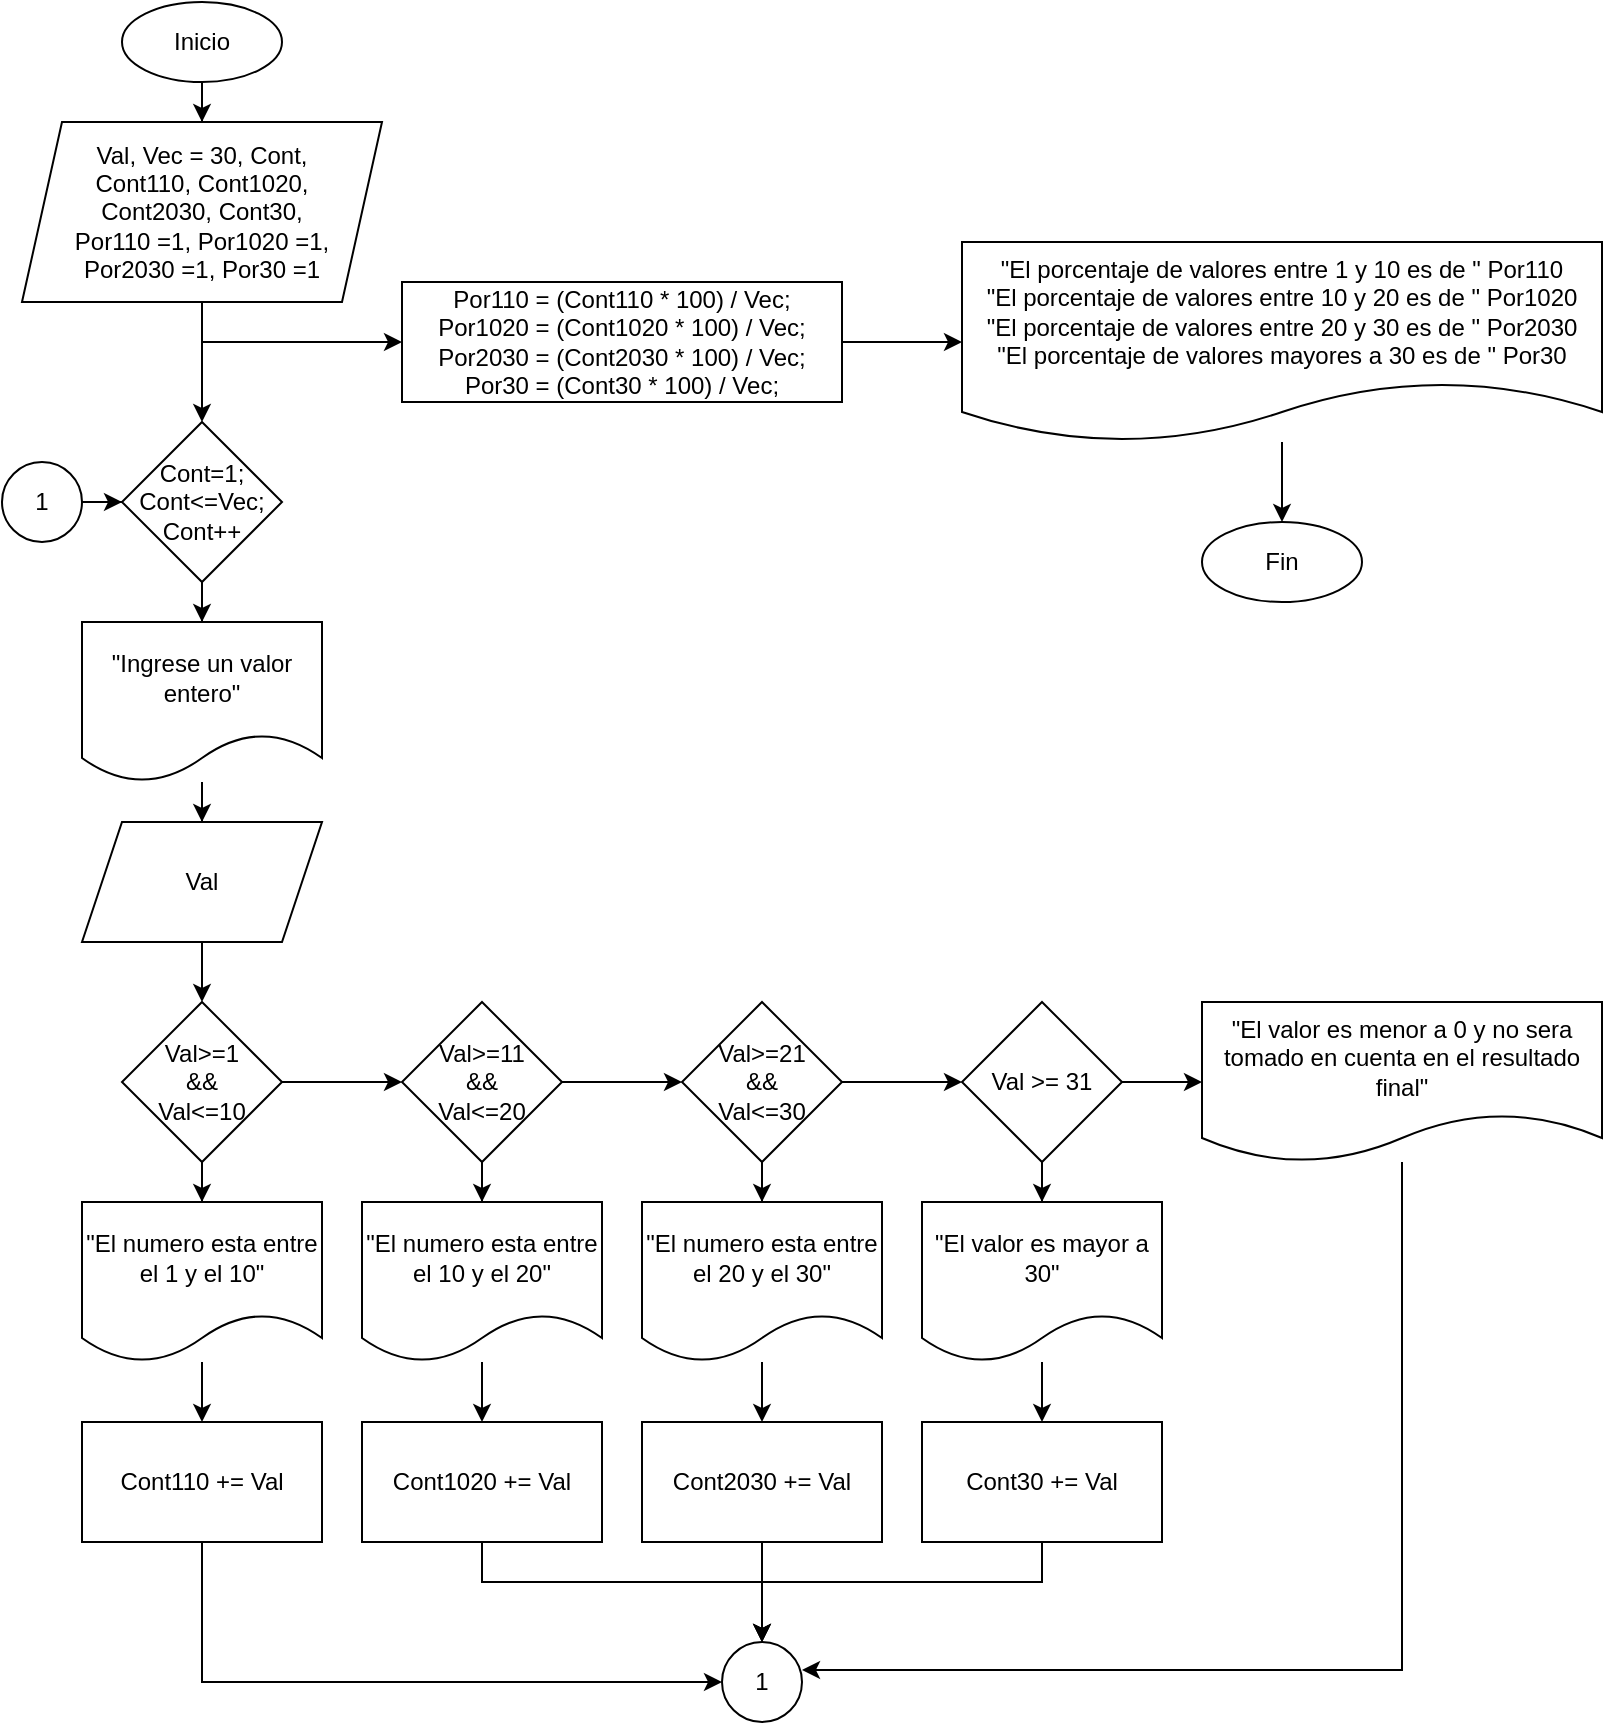 <mxfile version="21.2.1" type="device">
  <diagram name="Page-1" id="ocAYI9pDW4dQGQofCPlS">
    <mxGraphModel dx="712" dy="835" grid="1" gridSize="10" guides="1" tooltips="1" connect="1" arrows="1" fold="1" page="1" pageScale="1" pageWidth="850" pageHeight="1100" math="0" shadow="0">
      <root>
        <mxCell id="0" />
        <mxCell id="1" parent="0" />
        <mxCell id="CUhzHair_5yWuqLiZI36-3" value="" style="edgeStyle=orthogonalEdgeStyle;rounded=0;orthogonalLoop=1;jettySize=auto;html=1;" parent="1" source="CUhzHair_5yWuqLiZI36-4" target="CUhzHair_5yWuqLiZI36-6" edge="1">
          <mxGeometry relative="1" as="geometry" />
        </mxCell>
        <mxCell id="CUhzHair_5yWuqLiZI36-4" value="Inicio" style="ellipse;whiteSpace=wrap;html=1;" parent="1" vertex="1">
          <mxGeometry x="100" y="10" width="80" height="40" as="geometry" />
        </mxCell>
        <mxCell id="CUhzHair_5yWuqLiZI36-5" value="" style="edgeStyle=orthogonalEdgeStyle;rounded=0;orthogonalLoop=1;jettySize=auto;html=1;" parent="1" source="CUhzHair_5yWuqLiZI36-6" target="CUhzHair_5yWuqLiZI36-8" edge="1">
          <mxGeometry relative="1" as="geometry" />
        </mxCell>
        <mxCell id="CUhzHair_5yWuqLiZI36-6" value="Val, Vec = 30, Cont,&lt;br&gt;Cont110, Cont1020, &lt;br&gt;Cont2030, Cont30,&lt;br&gt;Por110 =1, Por1020 =1,&lt;br&gt;Por2030 =1, Por30 =1" style="shape=parallelogram;perimeter=parallelogramPerimeter;whiteSpace=wrap;html=1;fixedSize=1;" parent="1" vertex="1">
          <mxGeometry x="50" y="70" width="180" height="90" as="geometry" />
        </mxCell>
        <mxCell id="CUhzHair_5yWuqLiZI36-7" value="" style="edgeStyle=orthogonalEdgeStyle;rounded=0;orthogonalLoop=1;jettySize=auto;html=1;" parent="1" source="CUhzHair_5yWuqLiZI36-8" target="CUhzHair_5yWuqLiZI36-10" edge="1">
          <mxGeometry relative="1" as="geometry" />
        </mxCell>
        <mxCell id="CUhzHair_5yWuqLiZI36-8" value="Cont=1;&lt;br&gt;Cont&amp;lt;=Vec;&lt;br&gt;Cont++" style="rhombus;whiteSpace=wrap;html=1;" parent="1" vertex="1">
          <mxGeometry x="100" y="220" width="80" height="80" as="geometry" />
        </mxCell>
        <mxCell id="CUhzHair_5yWuqLiZI36-9" value="" style="edgeStyle=orthogonalEdgeStyle;rounded=0;orthogonalLoop=1;jettySize=auto;html=1;" parent="1" source="CUhzHair_5yWuqLiZI36-10" target="CUhzHair_5yWuqLiZI36-12" edge="1">
          <mxGeometry relative="1" as="geometry" />
        </mxCell>
        <mxCell id="CUhzHair_5yWuqLiZI36-10" value="&quot;Ingrese un valor&lt;br&gt;entero&quot;" style="shape=document;whiteSpace=wrap;html=1;boundedLbl=1;" parent="1" vertex="1">
          <mxGeometry x="80" y="320" width="120" height="80" as="geometry" />
        </mxCell>
        <mxCell id="CUhzHair_5yWuqLiZI36-11" value="" style="edgeStyle=orthogonalEdgeStyle;rounded=0;orthogonalLoop=1;jettySize=auto;html=1;" parent="1" source="CUhzHair_5yWuqLiZI36-12" edge="1">
          <mxGeometry relative="1" as="geometry">
            <mxPoint x="140" y="510" as="targetPoint" />
          </mxGeometry>
        </mxCell>
        <mxCell id="CUhzHair_5yWuqLiZI36-12" value="Val" style="shape=parallelogram;perimeter=parallelogramPerimeter;whiteSpace=wrap;html=1;fixedSize=1;" parent="1" vertex="1">
          <mxGeometry x="80" y="420" width="120" height="60" as="geometry" />
        </mxCell>
        <mxCell id="CUhzHair_5yWuqLiZI36-14" value="" style="edgeStyle=orthogonalEdgeStyle;rounded=0;orthogonalLoop=1;jettySize=auto;html=1;entryX=0;entryY=0.5;entryDx=0;entryDy=0;" parent="1" edge="1">
          <mxGeometry relative="1" as="geometry">
            <mxPoint x="240" y="180" as="targetPoint" />
            <mxPoint x="140" y="180" as="sourcePoint" />
          </mxGeometry>
        </mxCell>
        <mxCell id="CUhzHair_5yWuqLiZI36-27" value="Fin" style="ellipse;whiteSpace=wrap;html=1;" parent="1" vertex="1">
          <mxGeometry x="640" y="270" width="80" height="40" as="geometry" />
        </mxCell>
        <mxCell id="zJRK8sMUYYJQOt4oljLq-11" value="" style="edgeStyle=orthogonalEdgeStyle;rounded=0;orthogonalLoop=1;jettySize=auto;html=1;" edge="1" parent="1" source="zJRK8sMUYYJQOt4oljLq-10" target="CUhzHair_5yWuqLiZI36-8">
          <mxGeometry relative="1" as="geometry" />
        </mxCell>
        <mxCell id="zJRK8sMUYYJQOt4oljLq-10" value="1" style="ellipse;whiteSpace=wrap;html=1;aspect=fixed;" vertex="1" parent="1">
          <mxGeometry x="40" y="240" width="40" height="40" as="geometry" />
        </mxCell>
        <mxCell id="zJRK8sMUYYJQOt4oljLq-12" value="1" style="ellipse;whiteSpace=wrap;html=1;aspect=fixed;" vertex="1" parent="1">
          <mxGeometry x="400" y="830" width="40" height="40" as="geometry" />
        </mxCell>
        <mxCell id="zJRK8sMUYYJQOt4oljLq-41" value="" style="edgeStyle=orthogonalEdgeStyle;rounded=0;orthogonalLoop=1;jettySize=auto;html=1;" edge="1" parent="1" source="zJRK8sMUYYJQOt4oljLq-39" target="zJRK8sMUYYJQOt4oljLq-40">
          <mxGeometry relative="1" as="geometry" />
        </mxCell>
        <mxCell id="zJRK8sMUYYJQOt4oljLq-49" value="" style="edgeStyle=orthogonalEdgeStyle;rounded=0;orthogonalLoop=1;jettySize=auto;html=1;" edge="1" parent="1" source="zJRK8sMUYYJQOt4oljLq-39" target="zJRK8sMUYYJQOt4oljLq-43">
          <mxGeometry relative="1" as="geometry" />
        </mxCell>
        <mxCell id="zJRK8sMUYYJQOt4oljLq-39" value="Val&amp;gt;=1&lt;br&gt;&amp;amp;&amp;amp;&lt;br&gt;Val&amp;lt;=10" style="rhombus;whiteSpace=wrap;html=1;" vertex="1" parent="1">
          <mxGeometry x="100" y="510" width="80" height="80" as="geometry" />
        </mxCell>
        <mxCell id="zJRK8sMUYYJQOt4oljLq-46" value="" style="edgeStyle=orthogonalEdgeStyle;rounded=0;orthogonalLoop=1;jettySize=auto;html=1;" edge="1" parent="1" source="zJRK8sMUYYJQOt4oljLq-40" target="zJRK8sMUYYJQOt4oljLq-45">
          <mxGeometry relative="1" as="geometry" />
        </mxCell>
        <mxCell id="zJRK8sMUYYJQOt4oljLq-40" value="&quot;El numero esta entre el 1 y el 10&quot;" style="shape=document;whiteSpace=wrap;html=1;boundedLbl=1;" vertex="1" parent="1">
          <mxGeometry x="80" y="610" width="120" height="80" as="geometry" />
        </mxCell>
        <mxCell id="zJRK8sMUYYJQOt4oljLq-42" value="" style="edgeStyle=orthogonalEdgeStyle;rounded=0;orthogonalLoop=1;jettySize=auto;html=1;" edge="1" parent="1" source="zJRK8sMUYYJQOt4oljLq-43" target="zJRK8sMUYYJQOt4oljLq-44">
          <mxGeometry relative="1" as="geometry" />
        </mxCell>
        <mxCell id="zJRK8sMUYYJQOt4oljLq-55" value="" style="edgeStyle=orthogonalEdgeStyle;rounded=0;orthogonalLoop=1;jettySize=auto;html=1;" edge="1" parent="1" source="zJRK8sMUYYJQOt4oljLq-43" target="zJRK8sMUYYJQOt4oljLq-51">
          <mxGeometry relative="1" as="geometry" />
        </mxCell>
        <mxCell id="zJRK8sMUYYJQOt4oljLq-43" value="Val&amp;gt;=11&lt;br&gt;&amp;amp;&amp;amp;&lt;br&gt;Val&amp;lt;=20" style="rhombus;whiteSpace=wrap;html=1;" vertex="1" parent="1">
          <mxGeometry x="240" y="510" width="80" height="80" as="geometry" />
        </mxCell>
        <mxCell id="zJRK8sMUYYJQOt4oljLq-48" value="" style="edgeStyle=orthogonalEdgeStyle;rounded=0;orthogonalLoop=1;jettySize=auto;html=1;" edge="1" parent="1" source="zJRK8sMUYYJQOt4oljLq-44" target="zJRK8sMUYYJQOt4oljLq-47">
          <mxGeometry relative="1" as="geometry" />
        </mxCell>
        <mxCell id="zJRK8sMUYYJQOt4oljLq-44" value="&quot;El numero esta entre el 10 y el 20&quot;" style="shape=document;whiteSpace=wrap;html=1;boundedLbl=1;" vertex="1" parent="1">
          <mxGeometry x="220" y="610" width="120" height="80" as="geometry" />
        </mxCell>
        <mxCell id="zJRK8sMUYYJQOt4oljLq-70" value="" style="edgeStyle=orthogonalEdgeStyle;rounded=0;orthogonalLoop=1;jettySize=auto;html=1;entryX=0;entryY=0.5;entryDx=0;entryDy=0;" edge="1" parent="1" source="zJRK8sMUYYJQOt4oljLq-45" target="zJRK8sMUYYJQOt4oljLq-12">
          <mxGeometry relative="1" as="geometry">
            <mxPoint x="140" y="860" as="targetPoint" />
            <Array as="points">
              <mxPoint x="140" y="850" />
            </Array>
          </mxGeometry>
        </mxCell>
        <mxCell id="zJRK8sMUYYJQOt4oljLq-45" value="Cont110 += Val" style="rounded=0;whiteSpace=wrap;html=1;" vertex="1" parent="1">
          <mxGeometry x="80" y="720" width="120" height="60" as="geometry" />
        </mxCell>
        <mxCell id="zJRK8sMUYYJQOt4oljLq-66" value="" style="edgeStyle=orthogonalEdgeStyle;rounded=0;orthogonalLoop=1;jettySize=auto;html=1;entryX=0.5;entryY=0;entryDx=0;entryDy=0;" edge="1" parent="1" source="zJRK8sMUYYJQOt4oljLq-47" target="zJRK8sMUYYJQOt4oljLq-12">
          <mxGeometry relative="1" as="geometry">
            <mxPoint x="280" y="860" as="targetPoint" />
            <Array as="points">
              <mxPoint x="280" y="800" />
              <mxPoint x="420" y="800" />
            </Array>
          </mxGeometry>
        </mxCell>
        <mxCell id="zJRK8sMUYYJQOt4oljLq-47" value="Cont1020 += Val" style="rounded=0;whiteSpace=wrap;html=1;" vertex="1" parent="1">
          <mxGeometry x="220" y="720" width="120" height="60" as="geometry" />
        </mxCell>
        <mxCell id="zJRK8sMUYYJQOt4oljLq-50" value="" style="edgeStyle=orthogonalEdgeStyle;rounded=0;orthogonalLoop=1;jettySize=auto;html=1;" edge="1" parent="1" source="zJRK8sMUYYJQOt4oljLq-51" target="zJRK8sMUYYJQOt4oljLq-53">
          <mxGeometry relative="1" as="geometry" />
        </mxCell>
        <mxCell id="zJRK8sMUYYJQOt4oljLq-61" value="" style="edgeStyle=orthogonalEdgeStyle;rounded=0;orthogonalLoop=1;jettySize=auto;html=1;" edge="1" parent="1" source="zJRK8sMUYYJQOt4oljLq-51" target="zJRK8sMUYYJQOt4oljLq-57">
          <mxGeometry relative="1" as="geometry" />
        </mxCell>
        <mxCell id="zJRK8sMUYYJQOt4oljLq-51" value="Val&amp;gt;=21&lt;br&gt;&amp;amp;&amp;amp;&lt;br&gt;Val&amp;lt;=30" style="rhombus;whiteSpace=wrap;html=1;" vertex="1" parent="1">
          <mxGeometry x="380" y="510" width="80" height="80" as="geometry" />
        </mxCell>
        <mxCell id="zJRK8sMUYYJQOt4oljLq-52" value="" style="edgeStyle=orthogonalEdgeStyle;rounded=0;orthogonalLoop=1;jettySize=auto;html=1;" edge="1" parent="1" source="zJRK8sMUYYJQOt4oljLq-53" target="zJRK8sMUYYJQOt4oljLq-54">
          <mxGeometry relative="1" as="geometry" />
        </mxCell>
        <mxCell id="zJRK8sMUYYJQOt4oljLq-53" value="&quot;El numero esta entre el 20 y el 30&quot;" style="shape=document;whiteSpace=wrap;html=1;boundedLbl=1;" vertex="1" parent="1">
          <mxGeometry x="360" y="610" width="120" height="80" as="geometry" />
        </mxCell>
        <mxCell id="zJRK8sMUYYJQOt4oljLq-64" value="" style="edgeStyle=orthogonalEdgeStyle;rounded=0;orthogonalLoop=1;jettySize=auto;html=1;" edge="1" parent="1" source="zJRK8sMUYYJQOt4oljLq-54" target="zJRK8sMUYYJQOt4oljLq-12">
          <mxGeometry relative="1" as="geometry" />
        </mxCell>
        <mxCell id="zJRK8sMUYYJQOt4oljLq-54" value="Cont2030 += Val" style="rounded=0;whiteSpace=wrap;html=1;" vertex="1" parent="1">
          <mxGeometry x="360" y="720" width="120" height="60" as="geometry" />
        </mxCell>
        <mxCell id="zJRK8sMUYYJQOt4oljLq-56" value="" style="edgeStyle=orthogonalEdgeStyle;rounded=0;orthogonalLoop=1;jettySize=auto;html=1;" edge="1" parent="1" source="zJRK8sMUYYJQOt4oljLq-57" target="zJRK8sMUYYJQOt4oljLq-59">
          <mxGeometry relative="1" as="geometry" />
        </mxCell>
        <mxCell id="zJRK8sMUYYJQOt4oljLq-63" value="" style="edgeStyle=orthogonalEdgeStyle;rounded=0;orthogonalLoop=1;jettySize=auto;html=1;" edge="1" parent="1" source="zJRK8sMUYYJQOt4oljLq-57" target="zJRK8sMUYYJQOt4oljLq-62">
          <mxGeometry relative="1" as="geometry" />
        </mxCell>
        <mxCell id="zJRK8sMUYYJQOt4oljLq-57" value="Val &amp;gt;= 31" style="rhombus;whiteSpace=wrap;html=1;" vertex="1" parent="1">
          <mxGeometry x="520" y="510" width="80" height="80" as="geometry" />
        </mxCell>
        <mxCell id="zJRK8sMUYYJQOt4oljLq-58" value="" style="edgeStyle=orthogonalEdgeStyle;rounded=0;orthogonalLoop=1;jettySize=auto;html=1;" edge="1" parent="1" source="zJRK8sMUYYJQOt4oljLq-59" target="zJRK8sMUYYJQOt4oljLq-60">
          <mxGeometry relative="1" as="geometry" />
        </mxCell>
        <mxCell id="zJRK8sMUYYJQOt4oljLq-59" value="&quot;El valor es mayor a 30&quot;" style="shape=document;whiteSpace=wrap;html=1;boundedLbl=1;" vertex="1" parent="1">
          <mxGeometry x="500" y="610" width="120" height="80" as="geometry" />
        </mxCell>
        <mxCell id="zJRK8sMUYYJQOt4oljLq-68" value="" style="edgeStyle=orthogonalEdgeStyle;rounded=0;orthogonalLoop=1;jettySize=auto;html=1;entryX=0.5;entryY=0;entryDx=0;entryDy=0;" edge="1" parent="1" source="zJRK8sMUYYJQOt4oljLq-60" target="zJRK8sMUYYJQOt4oljLq-12">
          <mxGeometry relative="1" as="geometry">
            <mxPoint x="560" y="850" as="targetPoint" />
            <Array as="points">
              <mxPoint x="560" y="800" />
              <mxPoint x="420" y="800" />
            </Array>
          </mxGeometry>
        </mxCell>
        <mxCell id="zJRK8sMUYYJQOt4oljLq-60" value="Cont30 += Val" style="rounded=0;whiteSpace=wrap;html=1;" vertex="1" parent="1">
          <mxGeometry x="500" y="720" width="120" height="60" as="geometry" />
        </mxCell>
        <mxCell id="zJRK8sMUYYJQOt4oljLq-72" value="" style="edgeStyle=orthogonalEdgeStyle;rounded=0;orthogonalLoop=1;jettySize=auto;html=1;entryX=1;entryY=0.35;entryDx=0;entryDy=0;entryPerimeter=0;" edge="1" parent="1" source="zJRK8sMUYYJQOt4oljLq-62" target="zJRK8sMUYYJQOt4oljLq-12">
          <mxGeometry relative="1" as="geometry">
            <mxPoint x="740" y="690" as="targetPoint" />
            <Array as="points">
              <mxPoint x="740" y="844" />
            </Array>
          </mxGeometry>
        </mxCell>
        <mxCell id="zJRK8sMUYYJQOt4oljLq-62" value="&quot;El valor es menor a 0 y no sera tomado en cuenta en el resultado final&quot;" style="shape=document;whiteSpace=wrap;html=1;boundedLbl=1;" vertex="1" parent="1">
          <mxGeometry x="640" y="510" width="200" height="80" as="geometry" />
        </mxCell>
        <mxCell id="zJRK8sMUYYJQOt4oljLq-75" value="" style="edgeStyle=orthogonalEdgeStyle;rounded=0;orthogonalLoop=1;jettySize=auto;html=1;" edge="1" parent="1" source="zJRK8sMUYYJQOt4oljLq-73" target="zJRK8sMUYYJQOt4oljLq-74">
          <mxGeometry relative="1" as="geometry" />
        </mxCell>
        <mxCell id="zJRK8sMUYYJQOt4oljLq-73" value="&lt;div&gt;Por110 = (Cont110 * 100) / Vec;&lt;/div&gt;&lt;div&gt;	Por1020 = (Cont1020 * 100) / Vec;&lt;/div&gt;&lt;div&gt;&lt;span style=&quot;&quot;&gt;	&lt;/span&gt;Por2030 = (Cont2030 * 100) / Vec;&lt;/div&gt;&lt;div&gt;&lt;span style=&quot;&quot;&gt;	&lt;/span&gt;Por30 = (Cont30 * 100) / Vec;&lt;/div&gt;" style="rounded=0;whiteSpace=wrap;html=1;" vertex="1" parent="1">
          <mxGeometry x="240" y="150" width="220" height="60" as="geometry" />
        </mxCell>
        <mxCell id="zJRK8sMUYYJQOt4oljLq-77" value="" style="edgeStyle=orthogonalEdgeStyle;rounded=0;orthogonalLoop=1;jettySize=auto;html=1;" edge="1" parent="1" source="zJRK8sMUYYJQOt4oljLq-74" target="CUhzHair_5yWuqLiZI36-27">
          <mxGeometry relative="1" as="geometry" />
        </mxCell>
        <mxCell id="zJRK8sMUYYJQOt4oljLq-74" value="&quot;El porcentaje de valores entre 1 y 10 es de &quot; Por110&lt;br&gt;&quot;El porcentaje de valores entre 10 y 20 es de &quot; Por1020&lt;br&gt;&quot;El porcentaje de valores entre 20 y 30 es de &quot; Por2030&lt;br&gt;&quot;El porcentaje de valores mayores a 30 es de &quot; Por30" style="shape=document;whiteSpace=wrap;html=1;boundedLbl=1;" vertex="1" parent="1">
          <mxGeometry x="520" y="130" width="320" height="100" as="geometry" />
        </mxCell>
      </root>
    </mxGraphModel>
  </diagram>
</mxfile>
